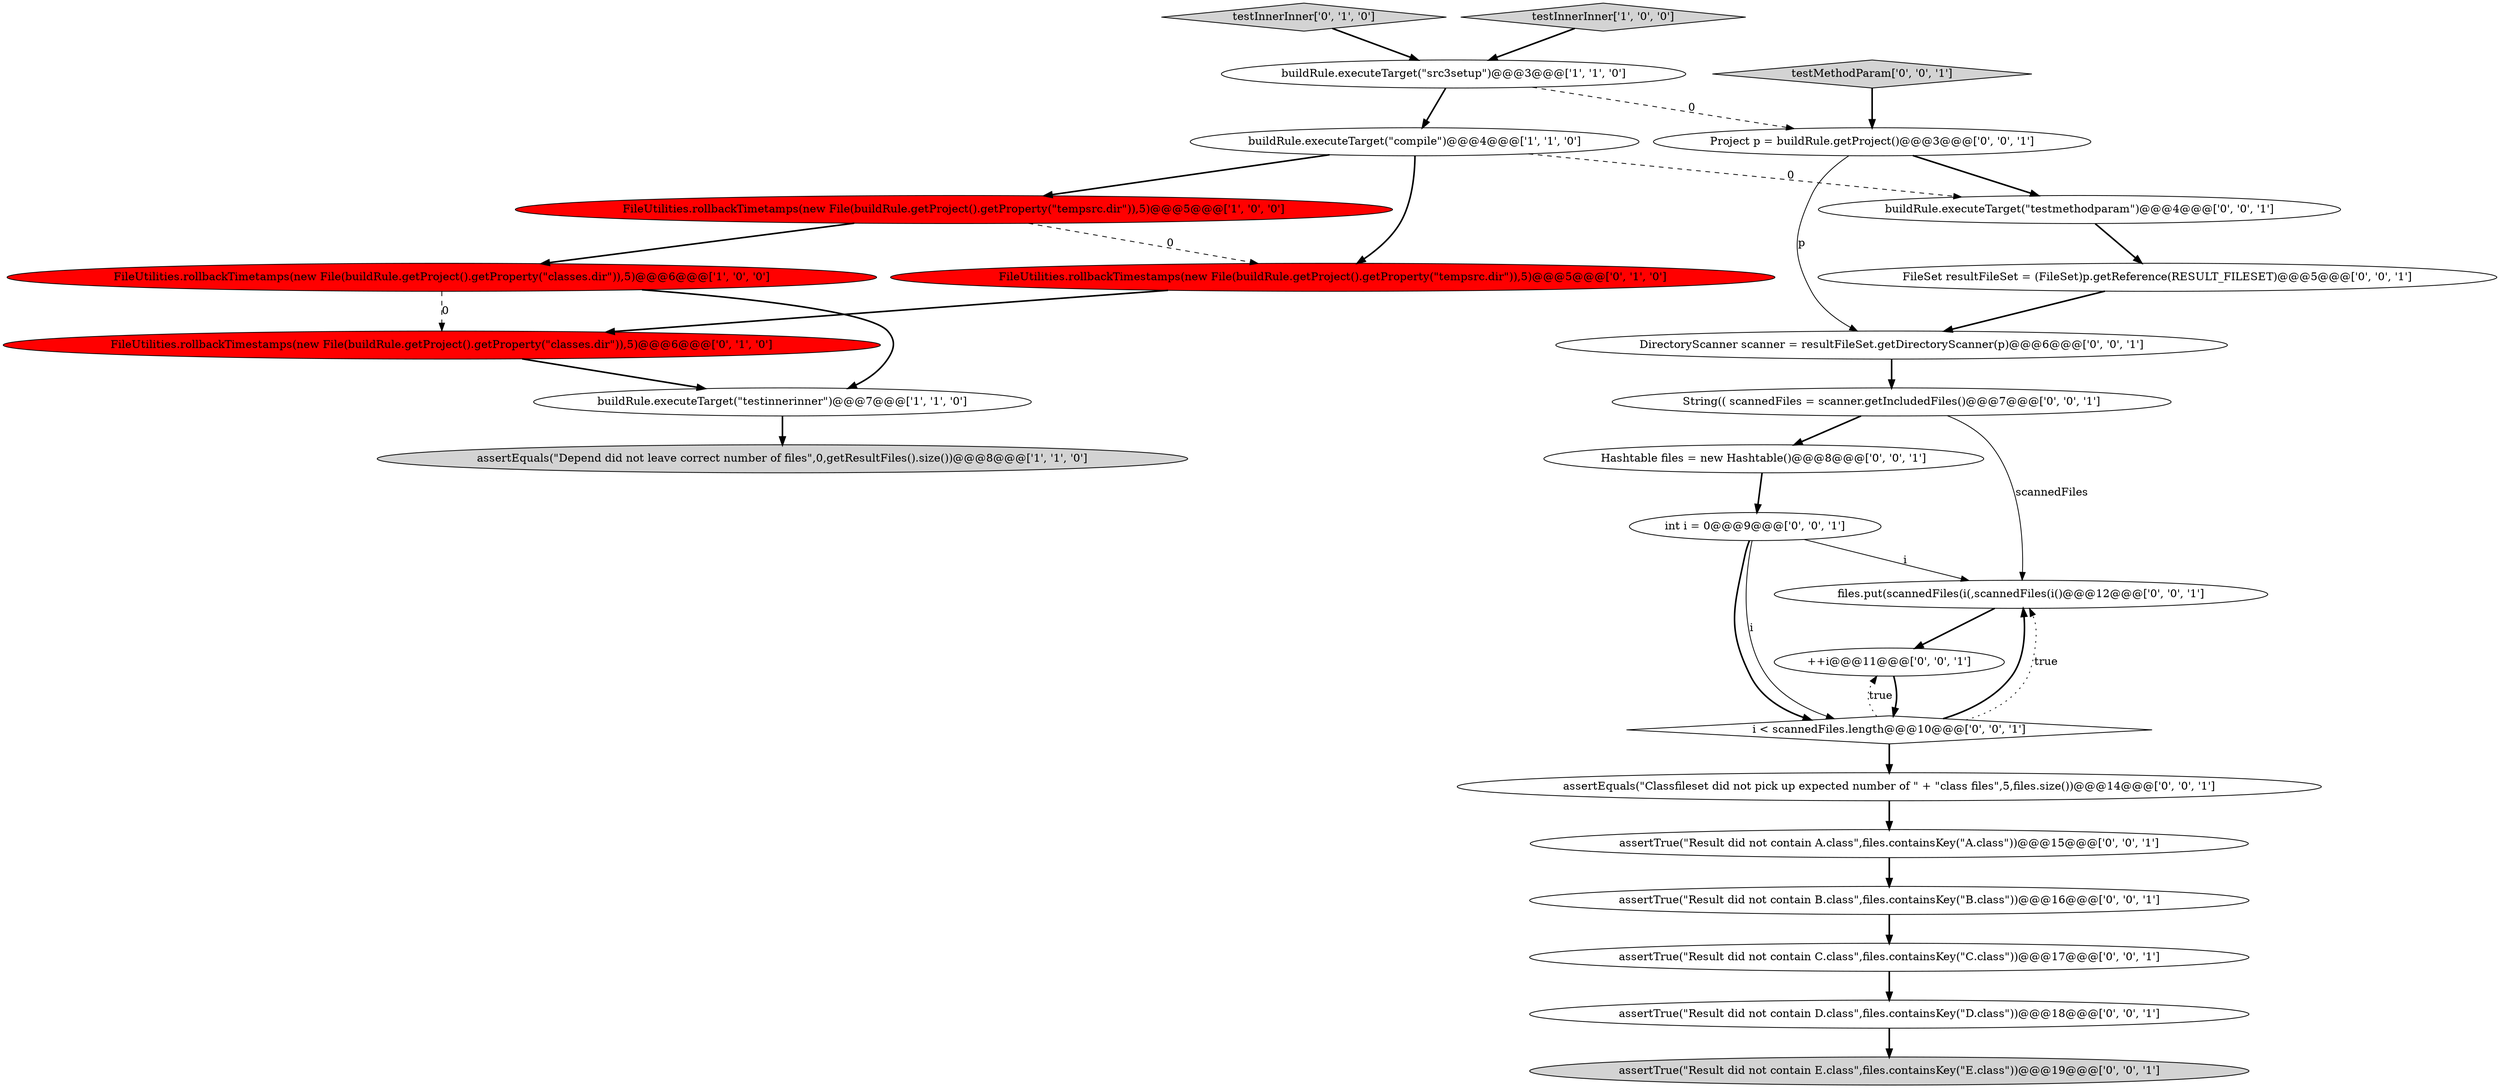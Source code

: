 digraph {
1 [style = filled, label = "buildRule.executeTarget(\"compile\")@@@4@@@['1', '1', '0']", fillcolor = white, shape = ellipse image = "AAA0AAABBB1BBB"];
9 [style = filled, label = "FileUtilities.rollbackTimestamps(new File(buildRule.getProject().getProperty(\"classes.dir\")),5)@@@6@@@['0', '1', '0']", fillcolor = red, shape = ellipse image = "AAA1AAABBB2BBB"];
20 [style = filled, label = "Hashtable files = new Hashtable()@@@8@@@['0', '0', '1']", fillcolor = white, shape = ellipse image = "AAA0AAABBB3BBB"];
11 [style = filled, label = "int i = 0@@@9@@@['0', '0', '1']", fillcolor = white, shape = ellipse image = "AAA0AAABBB3BBB"];
24 [style = filled, label = "assertTrue(\"Result did not contain E.class\",files.containsKey(\"E.class\"))@@@19@@@['0', '0', '1']", fillcolor = lightgray, shape = ellipse image = "AAA0AAABBB3BBB"];
22 [style = filled, label = "String(( scannedFiles = scanner.getIncludedFiles()@@@7@@@['0', '0', '1']", fillcolor = white, shape = ellipse image = "AAA0AAABBB3BBB"];
26 [style = filled, label = "files.put(scannedFiles(i(,scannedFiles(i()@@@12@@@['0', '0', '1']", fillcolor = white, shape = ellipse image = "AAA0AAABBB3BBB"];
23 [style = filled, label = "assertEquals(\"Classfileset did not pick up expected number of \" + \"class files\",5,files.size())@@@14@@@['0', '0', '1']", fillcolor = white, shape = ellipse image = "AAA0AAABBB3BBB"];
13 [style = filled, label = "assertTrue(\"Result did not contain D.class\",files.containsKey(\"D.class\"))@@@18@@@['0', '0', '1']", fillcolor = white, shape = ellipse image = "AAA0AAABBB3BBB"];
8 [style = filled, label = "testInnerInner['0', '1', '0']", fillcolor = lightgray, shape = diamond image = "AAA0AAABBB2BBB"];
3 [style = filled, label = "FileUtilities.rollbackTimetamps(new File(buildRule.getProject().getProperty(\"tempsrc.dir\")),5)@@@5@@@['1', '0', '0']", fillcolor = red, shape = ellipse image = "AAA1AAABBB1BBB"];
10 [style = filled, label = "DirectoryScanner scanner = resultFileSet.getDirectoryScanner(p)@@@6@@@['0', '0', '1']", fillcolor = white, shape = ellipse image = "AAA0AAABBB3BBB"];
18 [style = filled, label = "Project p = buildRule.getProject()@@@3@@@['0', '0', '1']", fillcolor = white, shape = ellipse image = "AAA0AAABBB3BBB"];
6 [style = filled, label = "buildRule.executeTarget(\"src3setup\")@@@3@@@['1', '1', '0']", fillcolor = white, shape = ellipse image = "AAA0AAABBB1BBB"];
12 [style = filled, label = "assertTrue(\"Result did not contain B.class\",files.containsKey(\"B.class\"))@@@16@@@['0', '0', '1']", fillcolor = white, shape = ellipse image = "AAA0AAABBB3BBB"];
16 [style = filled, label = "++i@@@11@@@['0', '0', '1']", fillcolor = white, shape = ellipse image = "AAA0AAABBB3BBB"];
21 [style = filled, label = "assertTrue(\"Result did not contain A.class\",files.containsKey(\"A.class\"))@@@15@@@['0', '0', '1']", fillcolor = white, shape = ellipse image = "AAA0AAABBB3BBB"];
25 [style = filled, label = "i < scannedFiles.length@@@10@@@['0', '0', '1']", fillcolor = white, shape = diamond image = "AAA0AAABBB3BBB"];
0 [style = filled, label = "buildRule.executeTarget(\"testinnerinner\")@@@7@@@['1', '1', '0']", fillcolor = white, shape = ellipse image = "AAA0AAABBB1BBB"];
17 [style = filled, label = "assertTrue(\"Result did not contain C.class\",files.containsKey(\"C.class\"))@@@17@@@['0', '0', '1']", fillcolor = white, shape = ellipse image = "AAA0AAABBB3BBB"];
14 [style = filled, label = "FileSet resultFileSet = (FileSet)p.getReference(RESULT_FILESET)@@@5@@@['0', '0', '1']", fillcolor = white, shape = ellipse image = "AAA0AAABBB3BBB"];
19 [style = filled, label = "buildRule.executeTarget(\"testmethodparam\")@@@4@@@['0', '0', '1']", fillcolor = white, shape = ellipse image = "AAA0AAABBB3BBB"];
5 [style = filled, label = "FileUtilities.rollbackTimetamps(new File(buildRule.getProject().getProperty(\"classes.dir\")),5)@@@6@@@['1', '0', '0']", fillcolor = red, shape = ellipse image = "AAA1AAABBB1BBB"];
15 [style = filled, label = "testMethodParam['0', '0', '1']", fillcolor = lightgray, shape = diamond image = "AAA0AAABBB3BBB"];
7 [style = filled, label = "FileUtilities.rollbackTimestamps(new File(buildRule.getProject().getProperty(\"tempsrc.dir\")),5)@@@5@@@['0', '1', '0']", fillcolor = red, shape = ellipse image = "AAA1AAABBB2BBB"];
2 [style = filled, label = "testInnerInner['1', '0', '0']", fillcolor = lightgray, shape = diamond image = "AAA0AAABBB1BBB"];
4 [style = filled, label = "assertEquals(\"Depend did not leave correct number of files\",0,getResultFiles().size())@@@8@@@['1', '1', '0']", fillcolor = lightgray, shape = ellipse image = "AAA0AAABBB1BBB"];
10->22 [style = bold, label=""];
22->26 [style = solid, label="scannedFiles"];
13->24 [style = bold, label=""];
9->0 [style = bold, label=""];
3->7 [style = dashed, label="0"];
2->6 [style = bold, label=""];
25->23 [style = bold, label=""];
12->17 [style = bold, label=""];
1->19 [style = dashed, label="0"];
1->3 [style = bold, label=""];
18->19 [style = bold, label=""];
11->26 [style = solid, label="i"];
14->10 [style = bold, label=""];
5->9 [style = dashed, label="0"];
16->25 [style = bold, label=""];
8->6 [style = bold, label=""];
11->25 [style = solid, label="i"];
1->7 [style = bold, label=""];
15->18 [style = bold, label=""];
6->18 [style = dashed, label="0"];
21->12 [style = bold, label=""];
7->9 [style = bold, label=""];
6->1 [style = bold, label=""];
26->16 [style = bold, label=""];
3->5 [style = bold, label=""];
19->14 [style = bold, label=""];
5->0 [style = bold, label=""];
22->20 [style = bold, label=""];
23->21 [style = bold, label=""];
0->4 [style = bold, label=""];
18->10 [style = solid, label="p"];
25->26 [style = bold, label=""];
17->13 [style = bold, label=""];
25->26 [style = dotted, label="true"];
25->16 [style = dotted, label="true"];
11->25 [style = bold, label=""];
20->11 [style = bold, label=""];
}

